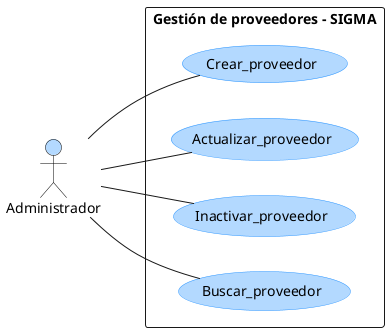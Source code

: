 @startuml GestionProveedores

left to right direction
skinparam packageStyle rectangle
skinparam actorStyle stick

skinparam usecase {
    BackgroundColor #B3D9FF
    BorderColor #3399FF
    FontColor Black
}

skinparam actor {
    BackgroundColor #FFD699
    BorderColor Black
    FontColor Black
}

actor Administrador #B3D9FF

package "Gestión de proveedores – SIGMA" {
    usecase "Crear_proveedor" as CU
    usecase "Actualizar_proveedor" as AU
    usecase "Inactivar_proveedor" as EU
    usecase "Buscar_proveedor" as BU
}

Administrador -- CU
Administrador -- AU
Administrador -- EU
Administrador -- BU


@enduml
